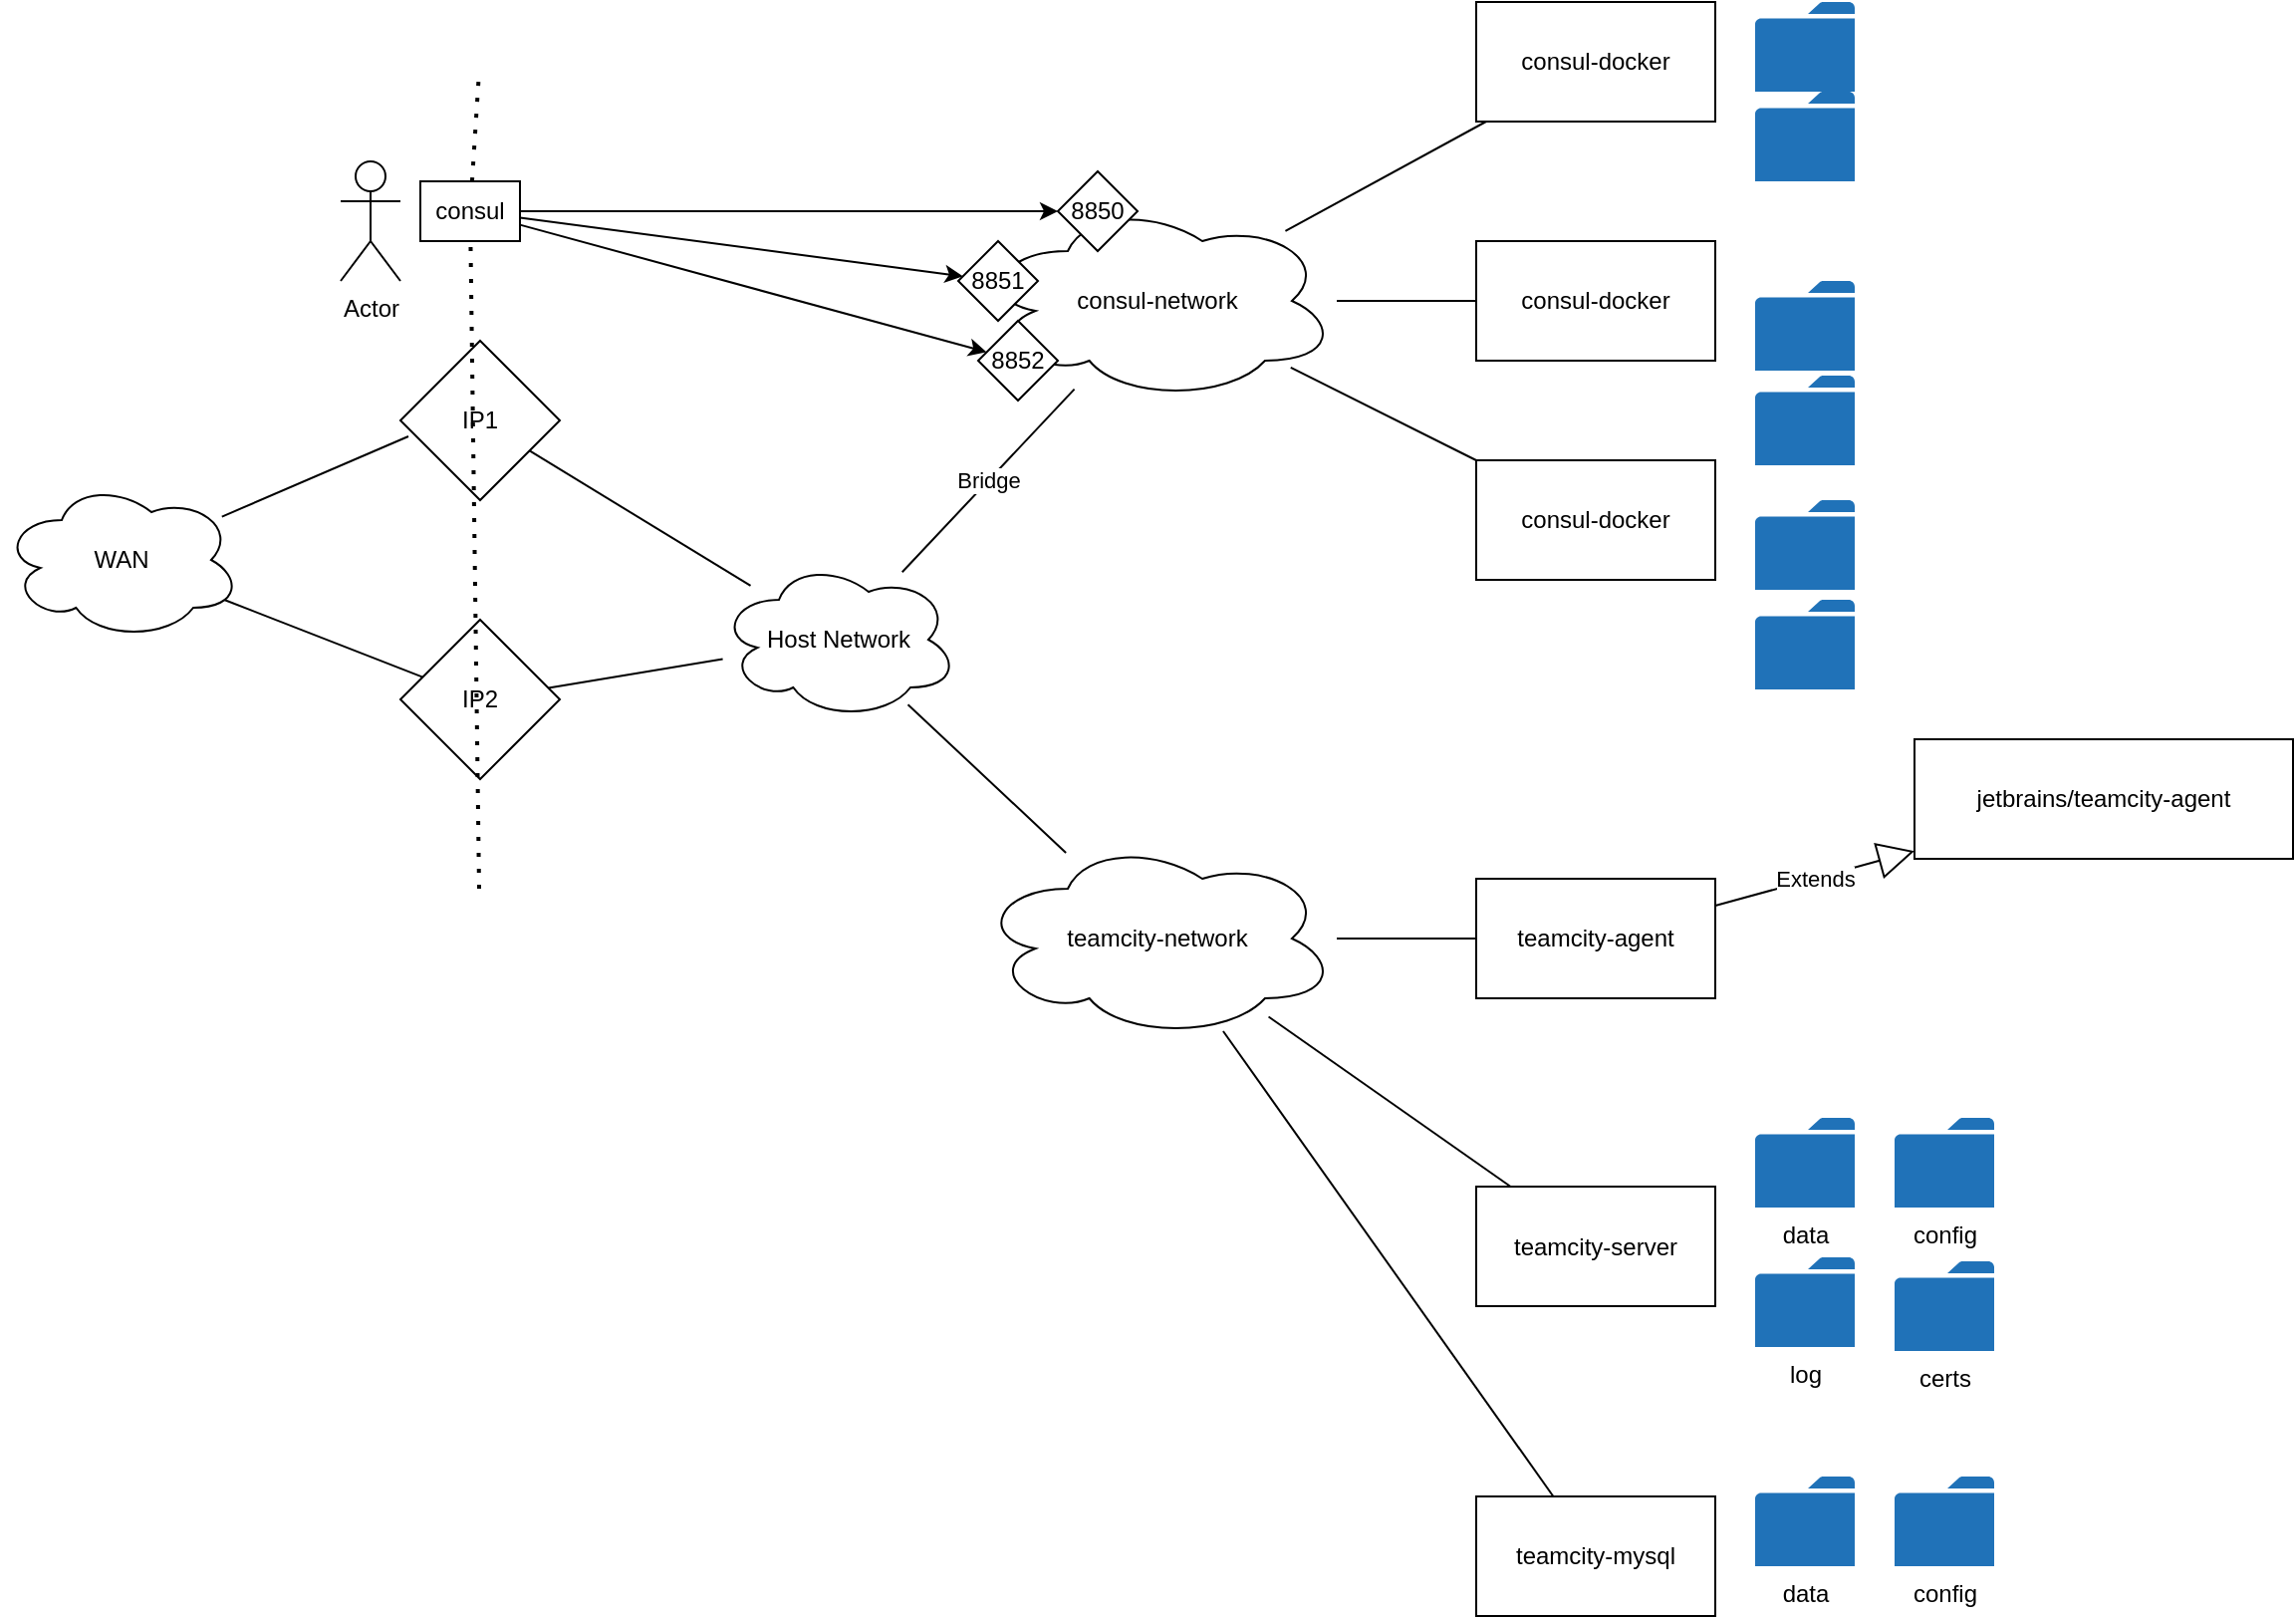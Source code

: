 <mxfile version="14.0.5" type="github">
  <diagram id="U52wu8n672emOzHa3hWj" name="Page-1">
    <mxGraphModel dx="2036" dy="643" grid="1" gridSize="10" guides="1" tooltips="1" connect="1" arrows="1" fold="1" page="1" pageScale="1" pageWidth="827" pageHeight="1169" math="0" shadow="0">
      <root>
        <mxCell id="0" />
        <mxCell id="1" parent="0" />
        <mxCell id="r7-jeudsIiPLVNgYVdTX-25" value="" style="endArrow=none;dashed=1;html=1;dashPattern=1 3;strokeWidth=2;" edge="1" parent="1" source="r7-jeudsIiPLVNgYVdTX-31">
          <mxGeometry width="50" height="50" relative="1" as="geometry">
            <mxPoint x="-110.5" y="455" as="sourcePoint" />
            <mxPoint x="-110.5" y="45" as="targetPoint" />
          </mxGeometry>
        </mxCell>
        <mxCell id="r7-jeudsIiPLVNgYVdTX-2" value="consul-docker" style="rounded=0;whiteSpace=wrap;html=1;" vertex="1" parent="1">
          <mxGeometry x="390" y="10" width="120" height="60" as="geometry" />
        </mxCell>
        <mxCell id="r7-jeudsIiPLVNgYVdTX-3" value="consul-docker" style="rounded=0;whiteSpace=wrap;html=1;" vertex="1" parent="1">
          <mxGeometry x="390" y="130" width="120" height="60" as="geometry" />
        </mxCell>
        <mxCell id="r7-jeudsIiPLVNgYVdTX-4" value="consul-docker" style="rounded=0;whiteSpace=wrap;html=1;" vertex="1" parent="1">
          <mxGeometry x="390" y="240" width="120" height="60" as="geometry" />
        </mxCell>
        <mxCell id="r7-jeudsIiPLVNgYVdTX-5" value="consul-network" style="ellipse;shape=cloud;whiteSpace=wrap;html=1;" vertex="1" parent="1">
          <mxGeometry x="140" y="110" width="180" height="100" as="geometry" />
        </mxCell>
        <mxCell id="r7-jeudsIiPLVNgYVdTX-6" value="Host Network" style="ellipse;shape=cloud;whiteSpace=wrap;html=1;" vertex="1" parent="1">
          <mxGeometry x="10" y="290" width="120" height="80" as="geometry" />
        </mxCell>
        <mxCell id="r7-jeudsIiPLVNgYVdTX-8" value="WAN" style="ellipse;shape=cloud;whiteSpace=wrap;html=1;" vertex="1" parent="1">
          <mxGeometry x="-350" y="250" width="120" height="80" as="geometry" />
        </mxCell>
        <mxCell id="r7-jeudsIiPLVNgYVdTX-9" value="" style="endArrow=none;html=1;" edge="1" parent="1" source="r7-jeudsIiPLVNgYVdTX-5" target="r7-jeudsIiPLVNgYVdTX-2">
          <mxGeometry width="50" height="50" relative="1" as="geometry">
            <mxPoint x="200" y="90" as="sourcePoint" />
            <mxPoint x="250" y="40" as="targetPoint" />
          </mxGeometry>
        </mxCell>
        <mxCell id="r7-jeudsIiPLVNgYVdTX-10" value="" style="endArrow=none;html=1;" edge="1" parent="1" source="r7-jeudsIiPLVNgYVdTX-5" target="r7-jeudsIiPLVNgYVdTX-3">
          <mxGeometry width="50" height="50" relative="1" as="geometry">
            <mxPoint x="190" y="370" as="sourcePoint" />
            <mxPoint x="240" y="320" as="targetPoint" />
          </mxGeometry>
        </mxCell>
        <mxCell id="r7-jeudsIiPLVNgYVdTX-11" value="" style="endArrow=none;html=1;" edge="1" parent="1" source="r7-jeudsIiPLVNgYVdTX-5" target="r7-jeudsIiPLVNgYVdTX-4">
          <mxGeometry width="50" height="50" relative="1" as="geometry">
            <mxPoint x="390" y="290" as="sourcePoint" />
            <mxPoint x="440" y="240" as="targetPoint" />
          </mxGeometry>
        </mxCell>
        <mxCell id="r7-jeudsIiPLVNgYVdTX-12" value="Bridge" style="endArrow=none;html=1;" edge="1" parent="1" source="r7-jeudsIiPLVNgYVdTX-6" target="r7-jeudsIiPLVNgYVdTX-5">
          <mxGeometry width="50" height="50" relative="1" as="geometry">
            <mxPoint x="120" y="410" as="sourcePoint" />
            <mxPoint x="170" y="360" as="targetPoint" />
          </mxGeometry>
        </mxCell>
        <mxCell id="r7-jeudsIiPLVNgYVdTX-14" value="IP1" style="rhombus;whiteSpace=wrap;html=1;" vertex="1" parent="1">
          <mxGeometry x="-150" y="180" width="80" height="80" as="geometry" />
        </mxCell>
        <mxCell id="r7-jeudsIiPLVNgYVdTX-15" value="" style="endArrow=none;html=1;entryX=0.05;entryY=0.6;entryDx=0;entryDy=0;entryPerimeter=0;" edge="1" parent="1" source="r7-jeudsIiPLVNgYVdTX-8" target="r7-jeudsIiPLVNgYVdTX-14">
          <mxGeometry width="50" height="50" relative="1" as="geometry">
            <mxPoint x="-220" y="410" as="sourcePoint" />
            <mxPoint x="-170" y="360" as="targetPoint" />
          </mxGeometry>
        </mxCell>
        <mxCell id="r7-jeudsIiPLVNgYVdTX-16" value="" style="endArrow=none;html=1;" edge="1" parent="1" source="r7-jeudsIiPLVNgYVdTX-14" target="r7-jeudsIiPLVNgYVdTX-6">
          <mxGeometry width="50" height="50" relative="1" as="geometry">
            <mxPoint x="-20" y="440" as="sourcePoint" />
            <mxPoint x="30" y="390" as="targetPoint" />
          </mxGeometry>
        </mxCell>
        <mxCell id="r7-jeudsIiPLVNgYVdTX-17" value="teamcity-agent" style="rounded=0;whiteSpace=wrap;html=1;" vertex="1" parent="1">
          <mxGeometry x="390" y="450" width="120" height="60" as="geometry" />
        </mxCell>
        <mxCell id="r7-jeudsIiPLVNgYVdTX-18" value="teamcity-server" style="rounded=0;whiteSpace=wrap;html=1;" vertex="1" parent="1">
          <mxGeometry x="390" y="604.5" width="120" height="60" as="geometry" />
        </mxCell>
        <mxCell id="r7-jeudsIiPLVNgYVdTX-19" value="teamcity-mysql" style="rounded=0;whiteSpace=wrap;html=1;" vertex="1" parent="1">
          <mxGeometry x="390" y="760" width="120" height="60" as="geometry" />
        </mxCell>
        <mxCell id="r7-jeudsIiPLVNgYVdTX-20" value="teamcity-network" style="ellipse;shape=cloud;whiteSpace=wrap;html=1;" vertex="1" parent="1">
          <mxGeometry x="140" y="430" width="180" height="100" as="geometry" />
        </mxCell>
        <mxCell id="r7-jeudsIiPLVNgYVdTX-21" value="" style="endArrow=none;html=1;" edge="1" parent="1" source="r7-jeudsIiPLVNgYVdTX-20" target="r7-jeudsIiPLVNgYVdTX-6">
          <mxGeometry width="50" height="50" relative="1" as="geometry">
            <mxPoint x="-80" y="480" as="sourcePoint" />
            <mxPoint x="-30" y="430" as="targetPoint" />
          </mxGeometry>
        </mxCell>
        <mxCell id="r7-jeudsIiPLVNgYVdTX-22" value="" style="endArrow=none;html=1;" edge="1" parent="1" source="r7-jeudsIiPLVNgYVdTX-20" target="r7-jeudsIiPLVNgYVdTX-17">
          <mxGeometry width="50" height="50" relative="1" as="geometry">
            <mxPoint x="270" y="380" as="sourcePoint" />
            <mxPoint x="320" y="330" as="targetPoint" />
          </mxGeometry>
        </mxCell>
        <mxCell id="r7-jeudsIiPLVNgYVdTX-23" value="" style="endArrow=none;html=1;" edge="1" parent="1" source="r7-jeudsIiPLVNgYVdTX-20" target="r7-jeudsIiPLVNgYVdTX-18">
          <mxGeometry width="50" height="50" relative="1" as="geometry">
            <mxPoint x="270" y="580" as="sourcePoint" />
            <mxPoint x="320" y="530" as="targetPoint" />
          </mxGeometry>
        </mxCell>
        <mxCell id="r7-jeudsIiPLVNgYVdTX-24" value="" style="endArrow=none;html=1;" edge="1" parent="1" source="r7-jeudsIiPLVNgYVdTX-20" target="r7-jeudsIiPLVNgYVdTX-19">
          <mxGeometry width="50" height="50" relative="1" as="geometry">
            <mxPoint x="250" y="600" as="sourcePoint" />
            <mxPoint x="300" y="550" as="targetPoint" />
          </mxGeometry>
        </mxCell>
        <mxCell id="r7-jeudsIiPLVNgYVdTX-26" value="IP2" style="rhombus;whiteSpace=wrap;html=1;" vertex="1" parent="1">
          <mxGeometry x="-150" y="320" width="80" height="80" as="geometry" />
        </mxCell>
        <mxCell id="r7-jeudsIiPLVNgYVdTX-27" value="" style="endArrow=none;html=1;" edge="1" parent="1" source="r7-jeudsIiPLVNgYVdTX-8" target="r7-jeudsIiPLVNgYVdTX-26">
          <mxGeometry width="50" height="50" relative="1" as="geometry">
            <mxPoint x="-290" y="450" as="sourcePoint" />
            <mxPoint x="-240" y="400" as="targetPoint" />
          </mxGeometry>
        </mxCell>
        <mxCell id="r7-jeudsIiPLVNgYVdTX-28" value="" style="endArrow=none;html=1;" edge="1" parent="1" source="r7-jeudsIiPLVNgYVdTX-26" target="r7-jeudsIiPLVNgYVdTX-6">
          <mxGeometry width="50" height="50" relative="1" as="geometry">
            <mxPoint x="-50" y="480" as="sourcePoint" />
            <mxPoint y="430" as="targetPoint" />
          </mxGeometry>
        </mxCell>
        <mxCell id="r7-jeudsIiPLVNgYVdTX-29" value="Actor" style="shape=umlActor;verticalLabelPosition=bottom;verticalAlign=top;html=1;outlineConnect=0;" vertex="1" parent="1">
          <mxGeometry x="-180" y="90" width="30" height="60" as="geometry" />
        </mxCell>
        <mxCell id="r7-jeudsIiPLVNgYVdTX-31" value="consul" style="rounded=0;whiteSpace=wrap;html=1;" vertex="1" parent="1">
          <mxGeometry x="-140" y="100" width="50" height="30" as="geometry" />
        </mxCell>
        <mxCell id="r7-jeudsIiPLVNgYVdTX-33" value="" style="endArrow=none;dashed=1;html=1;dashPattern=1 3;strokeWidth=2;" edge="1" parent="1" target="r7-jeudsIiPLVNgYVdTX-31">
          <mxGeometry width="50" height="50" relative="1" as="geometry">
            <mxPoint x="-110.5" y="455" as="sourcePoint" />
            <mxPoint x="-110.5" y="45" as="targetPoint" />
          </mxGeometry>
        </mxCell>
        <mxCell id="r7-jeudsIiPLVNgYVdTX-34" value="" style="endArrow=classic;html=1;" edge="1" parent="1" source="r7-jeudsIiPLVNgYVdTX-31" target="r7-jeudsIiPLVNgYVdTX-37">
          <mxGeometry width="50" height="50" relative="1" as="geometry">
            <mxPoint x="-70" y="150" as="sourcePoint" />
            <mxPoint x="110" y="80" as="targetPoint" />
          </mxGeometry>
        </mxCell>
        <mxCell id="r7-jeudsIiPLVNgYVdTX-35" value="" style="endArrow=classic;html=1;" edge="1" parent="1" source="r7-jeudsIiPLVNgYVdTX-31" target="r7-jeudsIiPLVNgYVdTX-38">
          <mxGeometry width="50" height="50" relative="1" as="geometry">
            <mxPoint x="20" y="170" as="sourcePoint" />
            <mxPoint x="100" y="140" as="targetPoint" />
          </mxGeometry>
        </mxCell>
        <mxCell id="r7-jeudsIiPLVNgYVdTX-36" value="" style="endArrow=classic;html=1;" edge="1" parent="1" source="r7-jeudsIiPLVNgYVdTX-31" target="r7-jeudsIiPLVNgYVdTX-39">
          <mxGeometry width="50" height="50" relative="1" as="geometry">
            <mxPoint x="-40" y="190" as="sourcePoint" />
            <mxPoint x="70" y="180" as="targetPoint" />
          </mxGeometry>
        </mxCell>
        <mxCell id="r7-jeudsIiPLVNgYVdTX-37" value="8850" style="rhombus;whiteSpace=wrap;html=1;" vertex="1" parent="1">
          <mxGeometry x="180" y="95" width="40" height="40" as="geometry" />
        </mxCell>
        <mxCell id="r7-jeudsIiPLVNgYVdTX-38" value="8851" style="rhombus;whiteSpace=wrap;html=1;" vertex="1" parent="1">
          <mxGeometry x="130" y="130" width="40" height="40" as="geometry" />
        </mxCell>
        <mxCell id="r7-jeudsIiPLVNgYVdTX-39" value="8852" style="rhombus;whiteSpace=wrap;html=1;" vertex="1" parent="1">
          <mxGeometry x="140" y="170" width="40" height="40" as="geometry" />
        </mxCell>
        <mxCell id="r7-jeudsIiPLVNgYVdTX-41" value="" style="pointerEvents=1;shadow=0;dashed=0;html=1;strokeColor=none;labelPosition=center;verticalLabelPosition=bottom;verticalAlign=top;outlineConnect=0;align=center;shape=mxgraph.office.concepts.folder;fillColor=#2072B8;" vertex="1" parent="1">
          <mxGeometry x="530" y="10" width="50" height="45" as="geometry" />
        </mxCell>
        <mxCell id="r7-jeudsIiPLVNgYVdTX-42" value="" style="pointerEvents=1;shadow=0;dashed=0;html=1;strokeColor=none;labelPosition=center;verticalLabelPosition=bottom;verticalAlign=top;outlineConnect=0;align=center;shape=mxgraph.office.concepts.folder;fillColor=#2072B8;" vertex="1" parent="1">
          <mxGeometry x="530" y="150" width="50" height="45" as="geometry" />
        </mxCell>
        <mxCell id="r7-jeudsIiPLVNgYVdTX-43" value="" style="pointerEvents=1;shadow=0;dashed=0;html=1;strokeColor=none;labelPosition=center;verticalLabelPosition=bottom;verticalAlign=top;outlineConnect=0;align=center;shape=mxgraph.office.concepts.folder;fillColor=#2072B8;" vertex="1" parent="1">
          <mxGeometry x="530" y="260" width="50" height="45" as="geometry" />
        </mxCell>
        <mxCell id="r7-jeudsIiPLVNgYVdTX-44" value="" style="pointerEvents=1;shadow=0;dashed=0;html=1;strokeColor=none;labelPosition=center;verticalLabelPosition=bottom;verticalAlign=top;outlineConnect=0;align=center;shape=mxgraph.office.concepts.folder;fillColor=#2072B8;" vertex="1" parent="1">
          <mxGeometry x="530" y="55" width="50" height="45" as="geometry" />
        </mxCell>
        <mxCell id="r7-jeudsIiPLVNgYVdTX-45" value="" style="pointerEvents=1;shadow=0;dashed=0;html=1;strokeColor=none;labelPosition=center;verticalLabelPosition=bottom;verticalAlign=top;outlineConnect=0;align=center;shape=mxgraph.office.concepts.folder;fillColor=#2072B8;" vertex="1" parent="1">
          <mxGeometry x="530" y="197.5" width="50" height="45" as="geometry" />
        </mxCell>
        <mxCell id="r7-jeudsIiPLVNgYVdTX-46" value="" style="pointerEvents=1;shadow=0;dashed=0;html=1;strokeColor=none;labelPosition=center;verticalLabelPosition=bottom;verticalAlign=top;outlineConnect=0;align=center;shape=mxgraph.office.concepts.folder;fillColor=#2072B8;" vertex="1" parent="1">
          <mxGeometry x="530" y="310" width="50" height="45" as="geometry" />
        </mxCell>
        <mxCell id="r7-jeudsIiPLVNgYVdTX-50" value="data" style="pointerEvents=1;shadow=0;dashed=0;html=1;strokeColor=none;labelPosition=center;verticalLabelPosition=bottom;verticalAlign=top;outlineConnect=0;align=center;shape=mxgraph.office.concepts.folder;fillColor=#2072B8;" vertex="1" parent="1">
          <mxGeometry x="530" y="570" width="50" height="45" as="geometry" />
        </mxCell>
        <mxCell id="r7-jeudsIiPLVNgYVdTX-51" value="log" style="pointerEvents=1;shadow=0;dashed=0;html=1;strokeColor=none;labelPosition=center;verticalLabelPosition=bottom;verticalAlign=top;outlineConnect=0;align=center;shape=mxgraph.office.concepts.folder;fillColor=#2072B8;" vertex="1" parent="1">
          <mxGeometry x="530" y="640" width="50" height="45" as="geometry" />
        </mxCell>
        <mxCell id="r7-jeudsIiPLVNgYVdTX-55" value="config" style="pointerEvents=1;shadow=0;dashed=0;html=1;strokeColor=none;labelPosition=center;verticalLabelPosition=bottom;verticalAlign=top;outlineConnect=0;align=center;shape=mxgraph.office.concepts.folder;fillColor=#2072B8;" vertex="1" parent="1">
          <mxGeometry x="600" y="570" width="50" height="45" as="geometry" />
        </mxCell>
        <mxCell id="r7-jeudsIiPLVNgYVdTX-56" value="certs" style="pointerEvents=1;shadow=0;dashed=0;html=1;strokeColor=none;labelPosition=center;verticalLabelPosition=bottom;verticalAlign=top;outlineConnect=0;align=center;shape=mxgraph.office.concepts.folder;fillColor=#2072B8;" vertex="1" parent="1">
          <mxGeometry x="600" y="642" width="50" height="45" as="geometry" />
        </mxCell>
        <mxCell id="r7-jeudsIiPLVNgYVdTX-57" value="data" style="pointerEvents=1;shadow=0;dashed=0;html=1;strokeColor=none;labelPosition=center;verticalLabelPosition=bottom;verticalAlign=top;outlineConnect=0;align=center;shape=mxgraph.office.concepts.folder;fillColor=#2072B8;" vertex="1" parent="1">
          <mxGeometry x="530" y="750" width="50" height="45" as="geometry" />
        </mxCell>
        <mxCell id="r7-jeudsIiPLVNgYVdTX-58" value="config" style="pointerEvents=1;shadow=0;dashed=0;html=1;strokeColor=none;labelPosition=center;verticalLabelPosition=bottom;verticalAlign=top;outlineConnect=0;align=center;shape=mxgraph.office.concepts.folder;fillColor=#2072B8;" vertex="1" parent="1">
          <mxGeometry x="600" y="750" width="50" height="45" as="geometry" />
        </mxCell>
        <mxCell id="r7-jeudsIiPLVNgYVdTX-59" value="Extends" style="endArrow=block;endSize=16;endFill=0;html=1;" edge="1" parent="1" source="r7-jeudsIiPLVNgYVdTX-17" target="r7-jeudsIiPLVNgYVdTX-60">
          <mxGeometry width="160" relative="1" as="geometry">
            <mxPoint x="610" y="460" as="sourcePoint" />
            <mxPoint x="770" y="460" as="targetPoint" />
          </mxGeometry>
        </mxCell>
        <mxCell id="r7-jeudsIiPLVNgYVdTX-60" value="jetbrains/teamcity-agent" style="rounded=0;whiteSpace=wrap;html=1;" vertex="1" parent="1">
          <mxGeometry x="610" y="380" width="190" height="60" as="geometry" />
        </mxCell>
      </root>
    </mxGraphModel>
  </diagram>
</mxfile>
